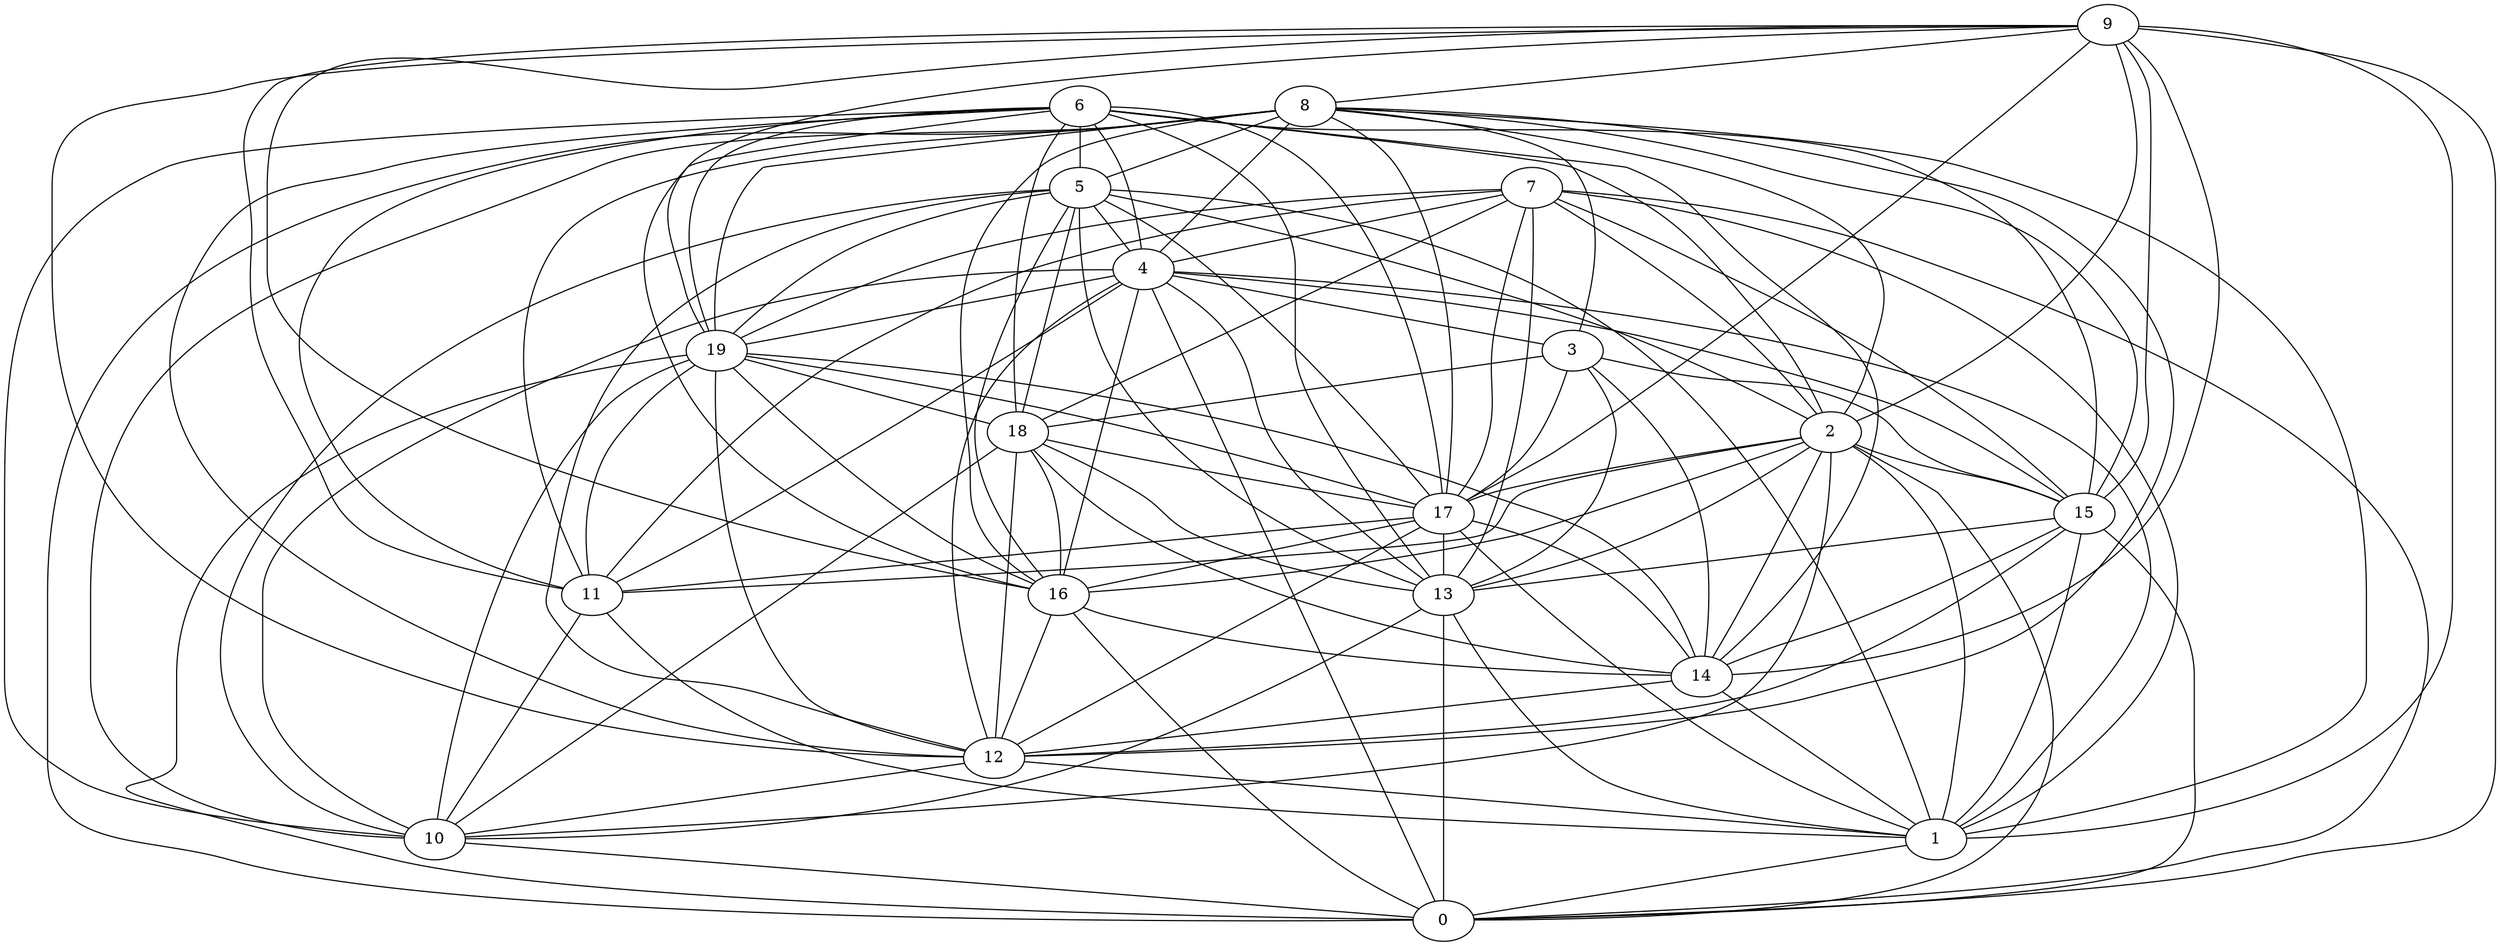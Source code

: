 digraph GG_graph {

subgraph G_graph {
edge [color = black]
"5" -> "12" [dir = none]
"5" -> "13" [dir = none]
"5" -> "4" [dir = none]
"5" -> "1" [dir = none]
"5" -> "2" [dir = none]
"5" -> "19" [dir = none]
"5" -> "16" [dir = none]
"8" -> "2" [dir = none]
"8" -> "10" [dir = none]
"8" -> "12" [dir = none]
"10" -> "0" [dir = none]
"14" -> "12" [dir = none]
"14" -> "1" [dir = none]
"16" -> "14" [dir = none]
"3" -> "17" [dir = none]
"3" -> "14" [dir = none]
"9" -> "17" [dir = none]
"9" -> "12" [dir = none]
"9" -> "19" [dir = none]
"9" -> "15" [dir = none]
"9" -> "16" [dir = none]
"9" -> "8" [dir = none]
"11" -> "10" [dir = none]
"18" -> "14" [dir = none]
"18" -> "10" [dir = none]
"18" -> "17" [dir = none]
"18" -> "16" [dir = none]
"18" -> "12" [dir = none]
"4" -> "3" [dir = none]
"4" -> "13" [dir = none]
"4" -> "19" [dir = none]
"4" -> "0" [dir = none]
"4" -> "10" [dir = none]
"13" -> "10" [dir = none]
"13" -> "0" [dir = none]
"7" -> "17" [dir = none]
"7" -> "15" [dir = none]
"7" -> "4" [dir = none]
"7" -> "18" [dir = none]
"17" -> "13" [dir = none]
"17" -> "1" [dir = none]
"17" -> "12" [dir = none]
"2" -> "15" [dir = none]
"2" -> "1" [dir = none]
"2" -> "13" [dir = none]
"19" -> "11" [dir = none]
"19" -> "0" [dir = none]
"19" -> "10" [dir = none]
"19" -> "16" [dir = none]
"19" -> "17" [dir = none]
"6" -> "11" [dir = none]
"6" -> "18" [dir = none]
"6" -> "15" [dir = none]
"6" -> "12" [dir = none]
"6" -> "19" [dir = none]
"6" -> "2" [dir = none]
"6" -> "4" [dir = none]
"9" -> "1" [dir = none]
"7" -> "13" [dir = none]
"4" -> "11" [dir = none]
"5" -> "10" [dir = none]
"19" -> "18" [dir = none]
"6" -> "13" [dir = none]
"17" -> "16" [dir = none]
"1" -> "0" [dir = none]
"8" -> "17" [dir = none]
"8" -> "5" [dir = none]
"16" -> "12" [dir = none]
"7" -> "19" [dir = none]
"8" -> "4" [dir = none]
"8" -> "0" [dir = none]
"4" -> "16" [dir = none]
"8" -> "3" [dir = none]
"3" -> "18" [dir = none]
"7" -> "1" [dir = none]
"4" -> "1" [dir = none]
"6" -> "5" [dir = none]
"8" -> "16" [dir = none]
"7" -> "11" [dir = none]
"4" -> "12" [dir = none]
"2" -> "17" [dir = none]
"17" -> "14" [dir = none]
"15" -> "12" [dir = none]
"7" -> "2" [dir = none]
"18" -> "13" [dir = none]
"15" -> "13" [dir = none]
"2" -> "14" [dir = none]
"11" -> "1" [dir = none]
"13" -> "1" [dir = none]
"2" -> "0" [dir = none]
"19" -> "12" [dir = none]
"15" -> "14" [dir = none]
"17" -> "11" [dir = none]
"8" -> "11" [dir = none]
"12" -> "10" [dir = none]
"5" -> "18" [dir = none]
"2" -> "11" [dir = none]
"9" -> "0" [dir = none]
"9" -> "11" [dir = none]
"2" -> "16" [dir = none]
"9" -> "14" [dir = none]
"9" -> "2" [dir = none]
"19" -> "14" [dir = none]
"2" -> "10" [dir = none]
"15" -> "1" [dir = none]
"15" -> "0" [dir = none]
"8" -> "15" [dir = none]
"4" -> "15" [dir = none]
"6" -> "14" [dir = none]
"6" -> "16" [dir = none]
"16" -> "0" [dir = none]
"6" -> "17" [dir = none]
"3" -> "15" [dir = none]
"12" -> "1" [dir = none]
"8" -> "1" [dir = none]
"5" -> "17" [dir = none]
"7" -> "0" [dir = none]
"6" -> "10" [dir = none]
"8" -> "19" [dir = none]
"3" -> "13" [dir = none]
}

}
